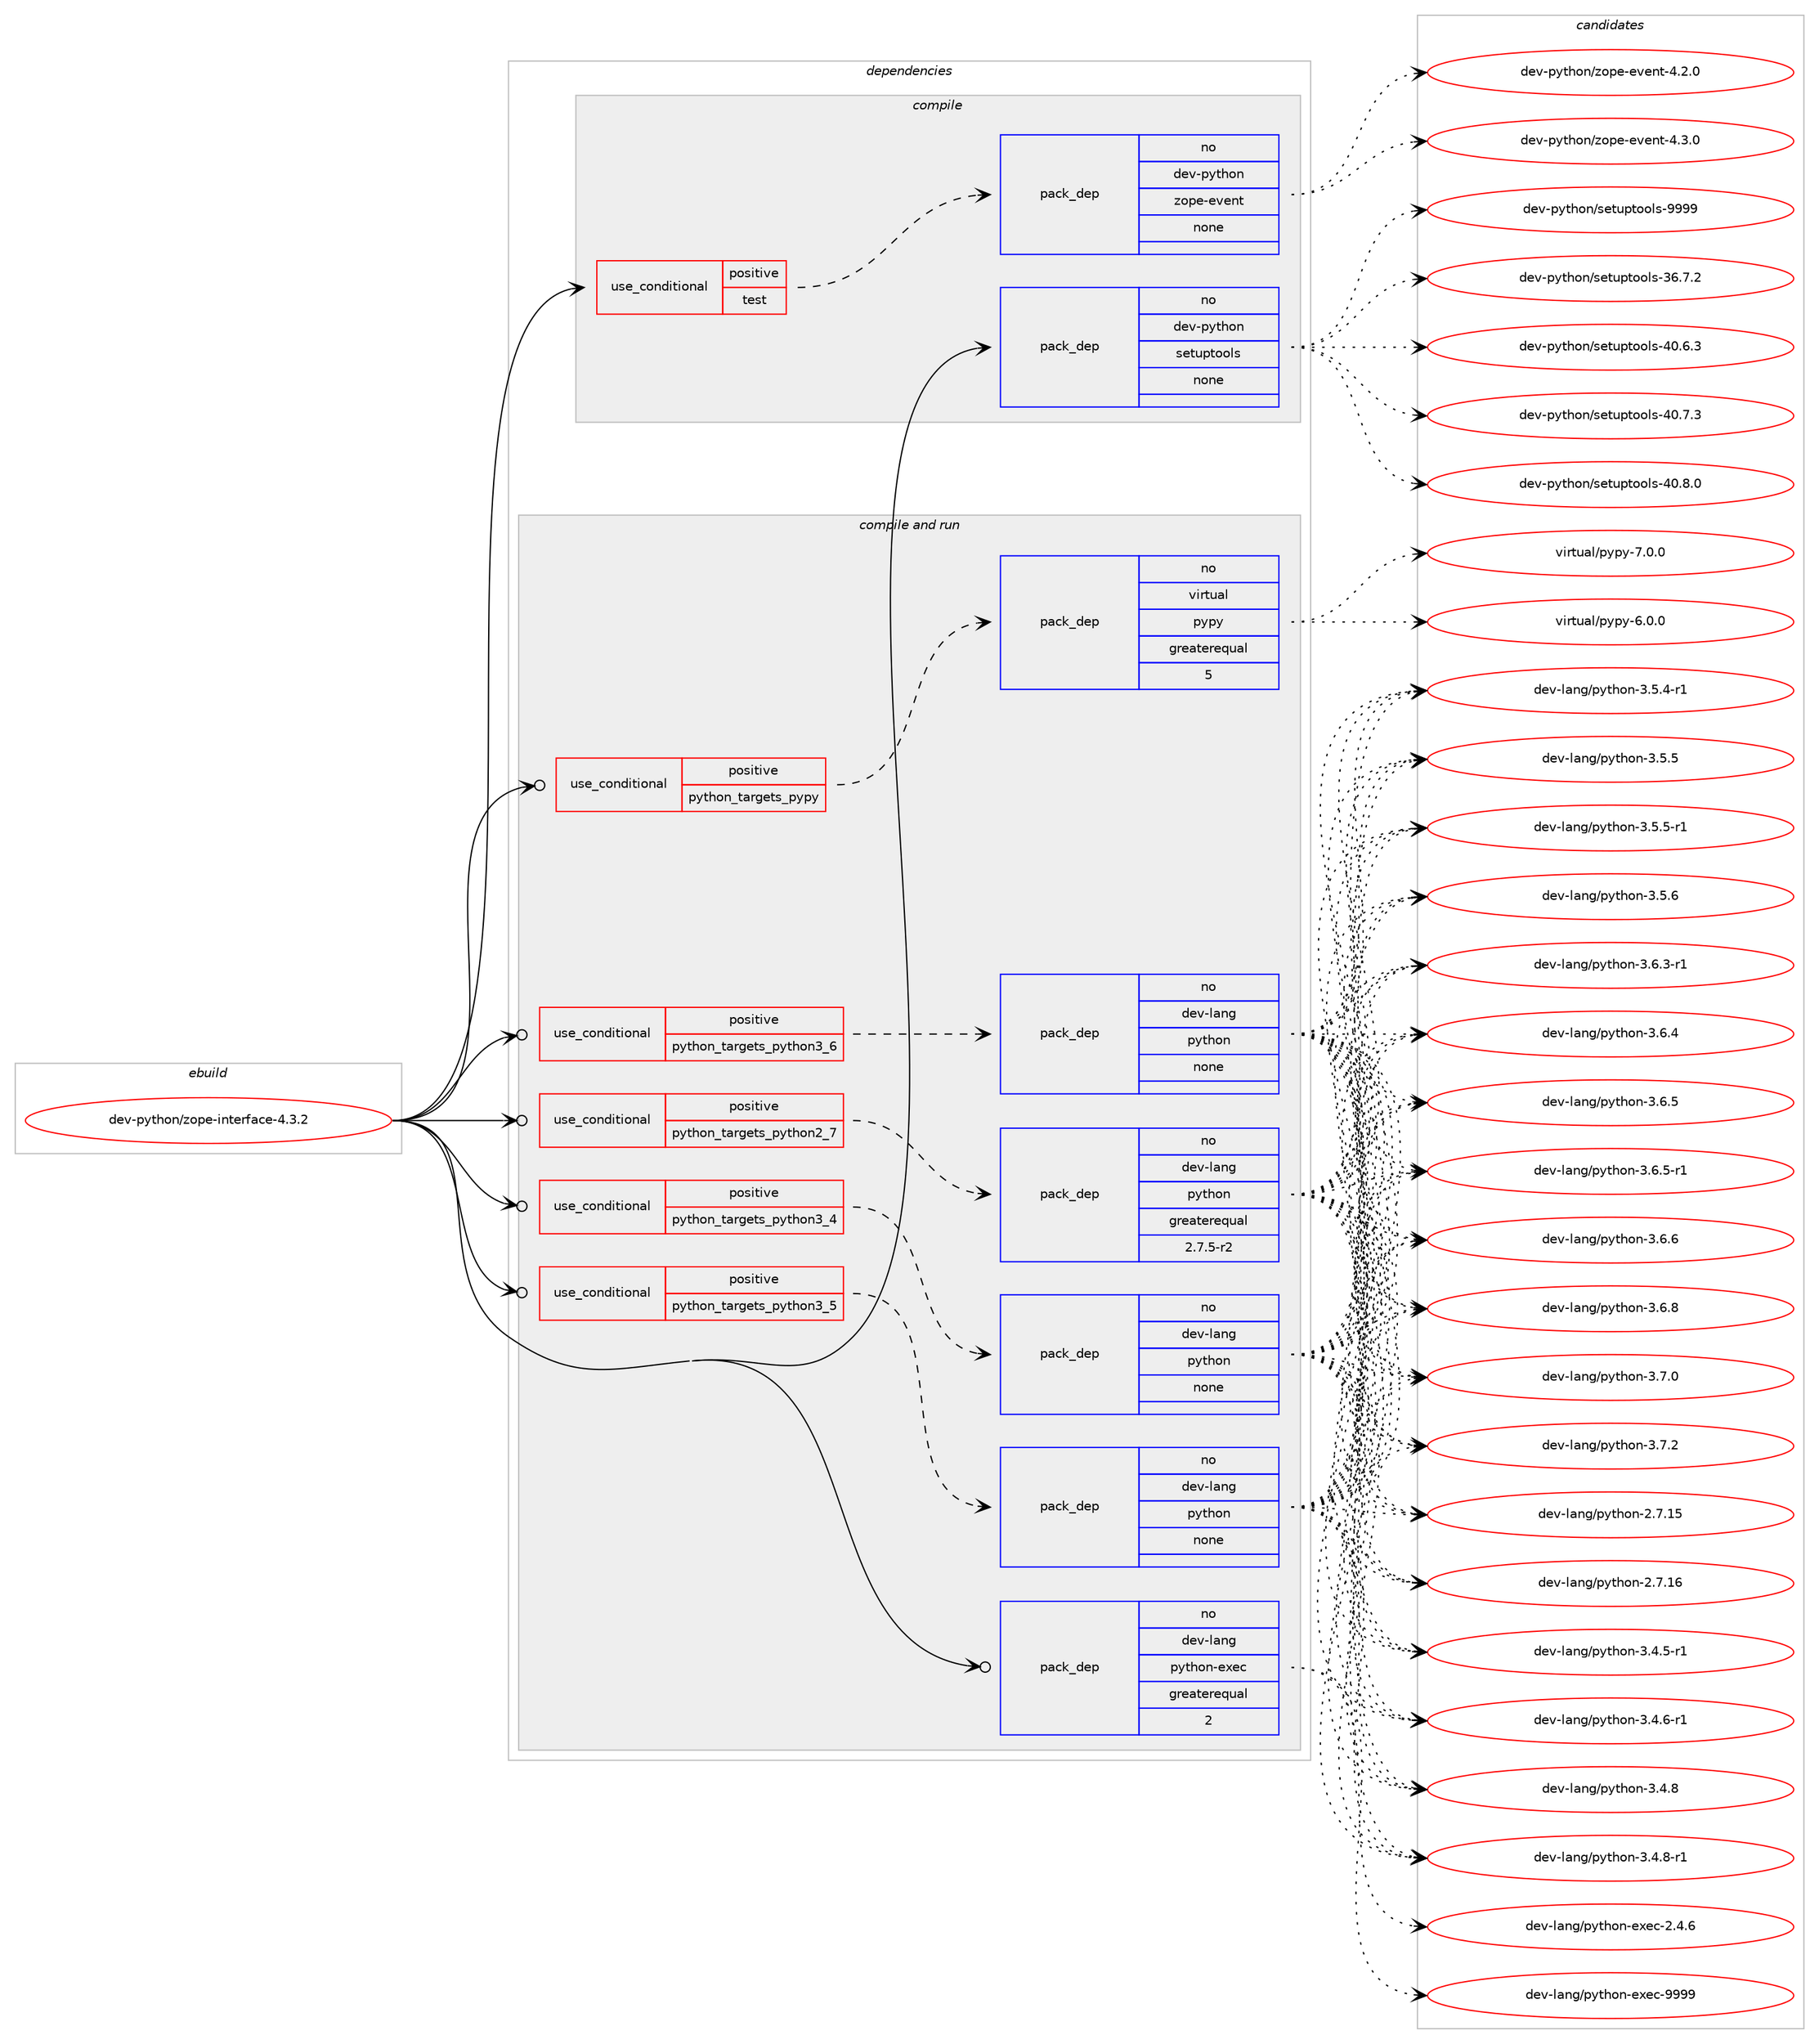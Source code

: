 digraph prolog {

# *************
# Graph options
# *************

newrank=true;
concentrate=true;
compound=true;
graph [rankdir=LR,fontname=Helvetica,fontsize=10,ranksep=1.5];#, ranksep=2.5, nodesep=0.2];
edge  [arrowhead=vee];
node  [fontname=Helvetica,fontsize=10];

# **********
# The ebuild
# **********

subgraph cluster_leftcol {
color=gray;
rank=same;
label=<<i>ebuild</i>>;
id [label="dev-python/zope-interface-4.3.2", color=red, width=4, href="../dev-python/zope-interface-4.3.2.svg"];
}

# ****************
# The dependencies
# ****************

subgraph cluster_midcol {
color=gray;
label=<<i>dependencies</i>>;
subgraph cluster_compile {
fillcolor="#eeeeee";
style=filled;
label=<<i>compile</i>>;
subgraph cond387324 {
dependency1449393 [label=<<TABLE BORDER="0" CELLBORDER="1" CELLSPACING="0" CELLPADDING="4"><TR><TD ROWSPAN="3" CELLPADDING="10">use_conditional</TD></TR><TR><TD>positive</TD></TR><TR><TD>test</TD></TR></TABLE>>, shape=none, color=red];
subgraph pack1038696 {
dependency1449394 [label=<<TABLE BORDER="0" CELLBORDER="1" CELLSPACING="0" CELLPADDING="4" WIDTH="220"><TR><TD ROWSPAN="6" CELLPADDING="30">pack_dep</TD></TR><TR><TD WIDTH="110">no</TD></TR><TR><TD>dev-python</TD></TR><TR><TD>zope-event</TD></TR><TR><TD>none</TD></TR><TR><TD></TD></TR></TABLE>>, shape=none, color=blue];
}
dependency1449393:e -> dependency1449394:w [weight=20,style="dashed",arrowhead="vee"];
}
id:e -> dependency1449393:w [weight=20,style="solid",arrowhead="vee"];
subgraph pack1038697 {
dependency1449395 [label=<<TABLE BORDER="0" CELLBORDER="1" CELLSPACING="0" CELLPADDING="4" WIDTH="220"><TR><TD ROWSPAN="6" CELLPADDING="30">pack_dep</TD></TR><TR><TD WIDTH="110">no</TD></TR><TR><TD>dev-python</TD></TR><TR><TD>setuptools</TD></TR><TR><TD>none</TD></TR><TR><TD></TD></TR></TABLE>>, shape=none, color=blue];
}
id:e -> dependency1449395:w [weight=20,style="solid",arrowhead="vee"];
}
subgraph cluster_compileandrun {
fillcolor="#eeeeee";
style=filled;
label=<<i>compile and run</i>>;
subgraph cond387325 {
dependency1449396 [label=<<TABLE BORDER="0" CELLBORDER="1" CELLSPACING="0" CELLPADDING="4"><TR><TD ROWSPAN="3" CELLPADDING="10">use_conditional</TD></TR><TR><TD>positive</TD></TR><TR><TD>python_targets_pypy</TD></TR></TABLE>>, shape=none, color=red];
subgraph pack1038698 {
dependency1449397 [label=<<TABLE BORDER="0" CELLBORDER="1" CELLSPACING="0" CELLPADDING="4" WIDTH="220"><TR><TD ROWSPAN="6" CELLPADDING="30">pack_dep</TD></TR><TR><TD WIDTH="110">no</TD></TR><TR><TD>virtual</TD></TR><TR><TD>pypy</TD></TR><TR><TD>greaterequal</TD></TR><TR><TD>5</TD></TR></TABLE>>, shape=none, color=blue];
}
dependency1449396:e -> dependency1449397:w [weight=20,style="dashed",arrowhead="vee"];
}
id:e -> dependency1449396:w [weight=20,style="solid",arrowhead="odotvee"];
subgraph cond387326 {
dependency1449398 [label=<<TABLE BORDER="0" CELLBORDER="1" CELLSPACING="0" CELLPADDING="4"><TR><TD ROWSPAN="3" CELLPADDING="10">use_conditional</TD></TR><TR><TD>positive</TD></TR><TR><TD>python_targets_python2_7</TD></TR></TABLE>>, shape=none, color=red];
subgraph pack1038699 {
dependency1449399 [label=<<TABLE BORDER="0" CELLBORDER="1" CELLSPACING="0" CELLPADDING="4" WIDTH="220"><TR><TD ROWSPAN="6" CELLPADDING="30">pack_dep</TD></TR><TR><TD WIDTH="110">no</TD></TR><TR><TD>dev-lang</TD></TR><TR><TD>python</TD></TR><TR><TD>greaterequal</TD></TR><TR><TD>2.7.5-r2</TD></TR></TABLE>>, shape=none, color=blue];
}
dependency1449398:e -> dependency1449399:w [weight=20,style="dashed",arrowhead="vee"];
}
id:e -> dependency1449398:w [weight=20,style="solid",arrowhead="odotvee"];
subgraph cond387327 {
dependency1449400 [label=<<TABLE BORDER="0" CELLBORDER="1" CELLSPACING="0" CELLPADDING="4"><TR><TD ROWSPAN="3" CELLPADDING="10">use_conditional</TD></TR><TR><TD>positive</TD></TR><TR><TD>python_targets_python3_4</TD></TR></TABLE>>, shape=none, color=red];
subgraph pack1038700 {
dependency1449401 [label=<<TABLE BORDER="0" CELLBORDER="1" CELLSPACING="0" CELLPADDING="4" WIDTH="220"><TR><TD ROWSPAN="6" CELLPADDING="30">pack_dep</TD></TR><TR><TD WIDTH="110">no</TD></TR><TR><TD>dev-lang</TD></TR><TR><TD>python</TD></TR><TR><TD>none</TD></TR><TR><TD></TD></TR></TABLE>>, shape=none, color=blue];
}
dependency1449400:e -> dependency1449401:w [weight=20,style="dashed",arrowhead="vee"];
}
id:e -> dependency1449400:w [weight=20,style="solid",arrowhead="odotvee"];
subgraph cond387328 {
dependency1449402 [label=<<TABLE BORDER="0" CELLBORDER="1" CELLSPACING="0" CELLPADDING="4"><TR><TD ROWSPAN="3" CELLPADDING="10">use_conditional</TD></TR><TR><TD>positive</TD></TR><TR><TD>python_targets_python3_5</TD></TR></TABLE>>, shape=none, color=red];
subgraph pack1038701 {
dependency1449403 [label=<<TABLE BORDER="0" CELLBORDER="1" CELLSPACING="0" CELLPADDING="4" WIDTH="220"><TR><TD ROWSPAN="6" CELLPADDING="30">pack_dep</TD></TR><TR><TD WIDTH="110">no</TD></TR><TR><TD>dev-lang</TD></TR><TR><TD>python</TD></TR><TR><TD>none</TD></TR><TR><TD></TD></TR></TABLE>>, shape=none, color=blue];
}
dependency1449402:e -> dependency1449403:w [weight=20,style="dashed",arrowhead="vee"];
}
id:e -> dependency1449402:w [weight=20,style="solid",arrowhead="odotvee"];
subgraph cond387329 {
dependency1449404 [label=<<TABLE BORDER="0" CELLBORDER="1" CELLSPACING="0" CELLPADDING="4"><TR><TD ROWSPAN="3" CELLPADDING="10">use_conditional</TD></TR><TR><TD>positive</TD></TR><TR><TD>python_targets_python3_6</TD></TR></TABLE>>, shape=none, color=red];
subgraph pack1038702 {
dependency1449405 [label=<<TABLE BORDER="0" CELLBORDER="1" CELLSPACING="0" CELLPADDING="4" WIDTH="220"><TR><TD ROWSPAN="6" CELLPADDING="30">pack_dep</TD></TR><TR><TD WIDTH="110">no</TD></TR><TR><TD>dev-lang</TD></TR><TR><TD>python</TD></TR><TR><TD>none</TD></TR><TR><TD></TD></TR></TABLE>>, shape=none, color=blue];
}
dependency1449404:e -> dependency1449405:w [weight=20,style="dashed",arrowhead="vee"];
}
id:e -> dependency1449404:w [weight=20,style="solid",arrowhead="odotvee"];
subgraph pack1038703 {
dependency1449406 [label=<<TABLE BORDER="0" CELLBORDER="1" CELLSPACING="0" CELLPADDING="4" WIDTH="220"><TR><TD ROWSPAN="6" CELLPADDING="30">pack_dep</TD></TR><TR><TD WIDTH="110">no</TD></TR><TR><TD>dev-lang</TD></TR><TR><TD>python-exec</TD></TR><TR><TD>greaterequal</TD></TR><TR><TD>2</TD></TR></TABLE>>, shape=none, color=blue];
}
id:e -> dependency1449406:w [weight=20,style="solid",arrowhead="odotvee"];
}
subgraph cluster_run {
fillcolor="#eeeeee";
style=filled;
label=<<i>run</i>>;
}
}

# **************
# The candidates
# **************

subgraph cluster_choices {
rank=same;
color=gray;
label=<<i>candidates</i>>;

subgraph choice1038696 {
color=black;
nodesep=1;
choice100101118451121211161041111104712211111210145101118101110116455246504648 [label="dev-python/zope-event-4.2.0", color=red, width=4,href="../dev-python/zope-event-4.2.0.svg"];
choice100101118451121211161041111104712211111210145101118101110116455246514648 [label="dev-python/zope-event-4.3.0", color=red, width=4,href="../dev-python/zope-event-4.3.0.svg"];
dependency1449394:e -> choice100101118451121211161041111104712211111210145101118101110116455246504648:w [style=dotted,weight="100"];
dependency1449394:e -> choice100101118451121211161041111104712211111210145101118101110116455246514648:w [style=dotted,weight="100"];
}
subgraph choice1038697 {
color=black;
nodesep=1;
choice100101118451121211161041111104711510111611711211611111110811545515446554650 [label="dev-python/setuptools-36.7.2", color=red, width=4,href="../dev-python/setuptools-36.7.2.svg"];
choice100101118451121211161041111104711510111611711211611111110811545524846544651 [label="dev-python/setuptools-40.6.3", color=red, width=4,href="../dev-python/setuptools-40.6.3.svg"];
choice100101118451121211161041111104711510111611711211611111110811545524846554651 [label="dev-python/setuptools-40.7.3", color=red, width=4,href="../dev-python/setuptools-40.7.3.svg"];
choice100101118451121211161041111104711510111611711211611111110811545524846564648 [label="dev-python/setuptools-40.8.0", color=red, width=4,href="../dev-python/setuptools-40.8.0.svg"];
choice10010111845112121116104111110471151011161171121161111111081154557575757 [label="dev-python/setuptools-9999", color=red, width=4,href="../dev-python/setuptools-9999.svg"];
dependency1449395:e -> choice100101118451121211161041111104711510111611711211611111110811545515446554650:w [style=dotted,weight="100"];
dependency1449395:e -> choice100101118451121211161041111104711510111611711211611111110811545524846544651:w [style=dotted,weight="100"];
dependency1449395:e -> choice100101118451121211161041111104711510111611711211611111110811545524846554651:w [style=dotted,weight="100"];
dependency1449395:e -> choice100101118451121211161041111104711510111611711211611111110811545524846564648:w [style=dotted,weight="100"];
dependency1449395:e -> choice10010111845112121116104111110471151011161171121161111111081154557575757:w [style=dotted,weight="100"];
}
subgraph choice1038698 {
color=black;
nodesep=1;
choice1181051141161179710847112121112121455446484648 [label="virtual/pypy-6.0.0", color=red, width=4,href="../virtual/pypy-6.0.0.svg"];
choice1181051141161179710847112121112121455546484648 [label="virtual/pypy-7.0.0", color=red, width=4,href="../virtual/pypy-7.0.0.svg"];
dependency1449397:e -> choice1181051141161179710847112121112121455446484648:w [style=dotted,weight="100"];
dependency1449397:e -> choice1181051141161179710847112121112121455546484648:w [style=dotted,weight="100"];
}
subgraph choice1038699 {
color=black;
nodesep=1;
choice10010111845108971101034711212111610411111045504655464953 [label="dev-lang/python-2.7.15", color=red, width=4,href="../dev-lang/python-2.7.15.svg"];
choice10010111845108971101034711212111610411111045504655464954 [label="dev-lang/python-2.7.16", color=red, width=4,href="../dev-lang/python-2.7.16.svg"];
choice1001011184510897110103471121211161041111104551465246534511449 [label="dev-lang/python-3.4.5-r1", color=red, width=4,href="../dev-lang/python-3.4.5-r1.svg"];
choice1001011184510897110103471121211161041111104551465246544511449 [label="dev-lang/python-3.4.6-r1", color=red, width=4,href="../dev-lang/python-3.4.6-r1.svg"];
choice100101118451089711010347112121116104111110455146524656 [label="dev-lang/python-3.4.8", color=red, width=4,href="../dev-lang/python-3.4.8.svg"];
choice1001011184510897110103471121211161041111104551465246564511449 [label="dev-lang/python-3.4.8-r1", color=red, width=4,href="../dev-lang/python-3.4.8-r1.svg"];
choice1001011184510897110103471121211161041111104551465346524511449 [label="dev-lang/python-3.5.4-r1", color=red, width=4,href="../dev-lang/python-3.5.4-r1.svg"];
choice100101118451089711010347112121116104111110455146534653 [label="dev-lang/python-3.5.5", color=red, width=4,href="../dev-lang/python-3.5.5.svg"];
choice1001011184510897110103471121211161041111104551465346534511449 [label="dev-lang/python-3.5.5-r1", color=red, width=4,href="../dev-lang/python-3.5.5-r1.svg"];
choice100101118451089711010347112121116104111110455146534654 [label="dev-lang/python-3.5.6", color=red, width=4,href="../dev-lang/python-3.5.6.svg"];
choice1001011184510897110103471121211161041111104551465446514511449 [label="dev-lang/python-3.6.3-r1", color=red, width=4,href="../dev-lang/python-3.6.3-r1.svg"];
choice100101118451089711010347112121116104111110455146544652 [label="dev-lang/python-3.6.4", color=red, width=4,href="../dev-lang/python-3.6.4.svg"];
choice100101118451089711010347112121116104111110455146544653 [label="dev-lang/python-3.6.5", color=red, width=4,href="../dev-lang/python-3.6.5.svg"];
choice1001011184510897110103471121211161041111104551465446534511449 [label="dev-lang/python-3.6.5-r1", color=red, width=4,href="../dev-lang/python-3.6.5-r1.svg"];
choice100101118451089711010347112121116104111110455146544654 [label="dev-lang/python-3.6.6", color=red, width=4,href="../dev-lang/python-3.6.6.svg"];
choice100101118451089711010347112121116104111110455146544656 [label="dev-lang/python-3.6.8", color=red, width=4,href="../dev-lang/python-3.6.8.svg"];
choice100101118451089711010347112121116104111110455146554648 [label="dev-lang/python-3.7.0", color=red, width=4,href="../dev-lang/python-3.7.0.svg"];
choice100101118451089711010347112121116104111110455146554650 [label="dev-lang/python-3.7.2", color=red, width=4,href="../dev-lang/python-3.7.2.svg"];
dependency1449399:e -> choice10010111845108971101034711212111610411111045504655464953:w [style=dotted,weight="100"];
dependency1449399:e -> choice10010111845108971101034711212111610411111045504655464954:w [style=dotted,weight="100"];
dependency1449399:e -> choice1001011184510897110103471121211161041111104551465246534511449:w [style=dotted,weight="100"];
dependency1449399:e -> choice1001011184510897110103471121211161041111104551465246544511449:w [style=dotted,weight="100"];
dependency1449399:e -> choice100101118451089711010347112121116104111110455146524656:w [style=dotted,weight="100"];
dependency1449399:e -> choice1001011184510897110103471121211161041111104551465246564511449:w [style=dotted,weight="100"];
dependency1449399:e -> choice1001011184510897110103471121211161041111104551465346524511449:w [style=dotted,weight="100"];
dependency1449399:e -> choice100101118451089711010347112121116104111110455146534653:w [style=dotted,weight="100"];
dependency1449399:e -> choice1001011184510897110103471121211161041111104551465346534511449:w [style=dotted,weight="100"];
dependency1449399:e -> choice100101118451089711010347112121116104111110455146534654:w [style=dotted,weight="100"];
dependency1449399:e -> choice1001011184510897110103471121211161041111104551465446514511449:w [style=dotted,weight="100"];
dependency1449399:e -> choice100101118451089711010347112121116104111110455146544652:w [style=dotted,weight="100"];
dependency1449399:e -> choice100101118451089711010347112121116104111110455146544653:w [style=dotted,weight="100"];
dependency1449399:e -> choice1001011184510897110103471121211161041111104551465446534511449:w [style=dotted,weight="100"];
dependency1449399:e -> choice100101118451089711010347112121116104111110455146544654:w [style=dotted,weight="100"];
dependency1449399:e -> choice100101118451089711010347112121116104111110455146544656:w [style=dotted,weight="100"];
dependency1449399:e -> choice100101118451089711010347112121116104111110455146554648:w [style=dotted,weight="100"];
dependency1449399:e -> choice100101118451089711010347112121116104111110455146554650:w [style=dotted,weight="100"];
}
subgraph choice1038700 {
color=black;
nodesep=1;
choice10010111845108971101034711212111610411111045504655464953 [label="dev-lang/python-2.7.15", color=red, width=4,href="../dev-lang/python-2.7.15.svg"];
choice10010111845108971101034711212111610411111045504655464954 [label="dev-lang/python-2.7.16", color=red, width=4,href="../dev-lang/python-2.7.16.svg"];
choice1001011184510897110103471121211161041111104551465246534511449 [label="dev-lang/python-3.4.5-r1", color=red, width=4,href="../dev-lang/python-3.4.5-r1.svg"];
choice1001011184510897110103471121211161041111104551465246544511449 [label="dev-lang/python-3.4.6-r1", color=red, width=4,href="../dev-lang/python-3.4.6-r1.svg"];
choice100101118451089711010347112121116104111110455146524656 [label="dev-lang/python-3.4.8", color=red, width=4,href="../dev-lang/python-3.4.8.svg"];
choice1001011184510897110103471121211161041111104551465246564511449 [label="dev-lang/python-3.4.8-r1", color=red, width=4,href="../dev-lang/python-3.4.8-r1.svg"];
choice1001011184510897110103471121211161041111104551465346524511449 [label="dev-lang/python-3.5.4-r1", color=red, width=4,href="../dev-lang/python-3.5.4-r1.svg"];
choice100101118451089711010347112121116104111110455146534653 [label="dev-lang/python-3.5.5", color=red, width=4,href="../dev-lang/python-3.5.5.svg"];
choice1001011184510897110103471121211161041111104551465346534511449 [label="dev-lang/python-3.5.5-r1", color=red, width=4,href="../dev-lang/python-3.5.5-r1.svg"];
choice100101118451089711010347112121116104111110455146534654 [label="dev-lang/python-3.5.6", color=red, width=4,href="../dev-lang/python-3.5.6.svg"];
choice1001011184510897110103471121211161041111104551465446514511449 [label="dev-lang/python-3.6.3-r1", color=red, width=4,href="../dev-lang/python-3.6.3-r1.svg"];
choice100101118451089711010347112121116104111110455146544652 [label="dev-lang/python-3.6.4", color=red, width=4,href="../dev-lang/python-3.6.4.svg"];
choice100101118451089711010347112121116104111110455146544653 [label="dev-lang/python-3.6.5", color=red, width=4,href="../dev-lang/python-3.6.5.svg"];
choice1001011184510897110103471121211161041111104551465446534511449 [label="dev-lang/python-3.6.5-r1", color=red, width=4,href="../dev-lang/python-3.6.5-r1.svg"];
choice100101118451089711010347112121116104111110455146544654 [label="dev-lang/python-3.6.6", color=red, width=4,href="../dev-lang/python-3.6.6.svg"];
choice100101118451089711010347112121116104111110455146544656 [label="dev-lang/python-3.6.8", color=red, width=4,href="../dev-lang/python-3.6.8.svg"];
choice100101118451089711010347112121116104111110455146554648 [label="dev-lang/python-3.7.0", color=red, width=4,href="../dev-lang/python-3.7.0.svg"];
choice100101118451089711010347112121116104111110455146554650 [label="dev-lang/python-3.7.2", color=red, width=4,href="../dev-lang/python-3.7.2.svg"];
dependency1449401:e -> choice10010111845108971101034711212111610411111045504655464953:w [style=dotted,weight="100"];
dependency1449401:e -> choice10010111845108971101034711212111610411111045504655464954:w [style=dotted,weight="100"];
dependency1449401:e -> choice1001011184510897110103471121211161041111104551465246534511449:w [style=dotted,weight="100"];
dependency1449401:e -> choice1001011184510897110103471121211161041111104551465246544511449:w [style=dotted,weight="100"];
dependency1449401:e -> choice100101118451089711010347112121116104111110455146524656:w [style=dotted,weight="100"];
dependency1449401:e -> choice1001011184510897110103471121211161041111104551465246564511449:w [style=dotted,weight="100"];
dependency1449401:e -> choice1001011184510897110103471121211161041111104551465346524511449:w [style=dotted,weight="100"];
dependency1449401:e -> choice100101118451089711010347112121116104111110455146534653:w [style=dotted,weight="100"];
dependency1449401:e -> choice1001011184510897110103471121211161041111104551465346534511449:w [style=dotted,weight="100"];
dependency1449401:e -> choice100101118451089711010347112121116104111110455146534654:w [style=dotted,weight="100"];
dependency1449401:e -> choice1001011184510897110103471121211161041111104551465446514511449:w [style=dotted,weight="100"];
dependency1449401:e -> choice100101118451089711010347112121116104111110455146544652:w [style=dotted,weight="100"];
dependency1449401:e -> choice100101118451089711010347112121116104111110455146544653:w [style=dotted,weight="100"];
dependency1449401:e -> choice1001011184510897110103471121211161041111104551465446534511449:w [style=dotted,weight="100"];
dependency1449401:e -> choice100101118451089711010347112121116104111110455146544654:w [style=dotted,weight="100"];
dependency1449401:e -> choice100101118451089711010347112121116104111110455146544656:w [style=dotted,weight="100"];
dependency1449401:e -> choice100101118451089711010347112121116104111110455146554648:w [style=dotted,weight="100"];
dependency1449401:e -> choice100101118451089711010347112121116104111110455146554650:w [style=dotted,weight="100"];
}
subgraph choice1038701 {
color=black;
nodesep=1;
choice10010111845108971101034711212111610411111045504655464953 [label="dev-lang/python-2.7.15", color=red, width=4,href="../dev-lang/python-2.7.15.svg"];
choice10010111845108971101034711212111610411111045504655464954 [label="dev-lang/python-2.7.16", color=red, width=4,href="../dev-lang/python-2.7.16.svg"];
choice1001011184510897110103471121211161041111104551465246534511449 [label="dev-lang/python-3.4.5-r1", color=red, width=4,href="../dev-lang/python-3.4.5-r1.svg"];
choice1001011184510897110103471121211161041111104551465246544511449 [label="dev-lang/python-3.4.6-r1", color=red, width=4,href="../dev-lang/python-3.4.6-r1.svg"];
choice100101118451089711010347112121116104111110455146524656 [label="dev-lang/python-3.4.8", color=red, width=4,href="../dev-lang/python-3.4.8.svg"];
choice1001011184510897110103471121211161041111104551465246564511449 [label="dev-lang/python-3.4.8-r1", color=red, width=4,href="../dev-lang/python-3.4.8-r1.svg"];
choice1001011184510897110103471121211161041111104551465346524511449 [label="dev-lang/python-3.5.4-r1", color=red, width=4,href="../dev-lang/python-3.5.4-r1.svg"];
choice100101118451089711010347112121116104111110455146534653 [label="dev-lang/python-3.5.5", color=red, width=4,href="../dev-lang/python-3.5.5.svg"];
choice1001011184510897110103471121211161041111104551465346534511449 [label="dev-lang/python-3.5.5-r1", color=red, width=4,href="../dev-lang/python-3.5.5-r1.svg"];
choice100101118451089711010347112121116104111110455146534654 [label="dev-lang/python-3.5.6", color=red, width=4,href="../dev-lang/python-3.5.6.svg"];
choice1001011184510897110103471121211161041111104551465446514511449 [label="dev-lang/python-3.6.3-r1", color=red, width=4,href="../dev-lang/python-3.6.3-r1.svg"];
choice100101118451089711010347112121116104111110455146544652 [label="dev-lang/python-3.6.4", color=red, width=4,href="../dev-lang/python-3.6.4.svg"];
choice100101118451089711010347112121116104111110455146544653 [label="dev-lang/python-3.6.5", color=red, width=4,href="../dev-lang/python-3.6.5.svg"];
choice1001011184510897110103471121211161041111104551465446534511449 [label="dev-lang/python-3.6.5-r1", color=red, width=4,href="../dev-lang/python-3.6.5-r1.svg"];
choice100101118451089711010347112121116104111110455146544654 [label="dev-lang/python-3.6.6", color=red, width=4,href="../dev-lang/python-3.6.6.svg"];
choice100101118451089711010347112121116104111110455146544656 [label="dev-lang/python-3.6.8", color=red, width=4,href="../dev-lang/python-3.6.8.svg"];
choice100101118451089711010347112121116104111110455146554648 [label="dev-lang/python-3.7.0", color=red, width=4,href="../dev-lang/python-3.7.0.svg"];
choice100101118451089711010347112121116104111110455146554650 [label="dev-lang/python-3.7.2", color=red, width=4,href="../dev-lang/python-3.7.2.svg"];
dependency1449403:e -> choice10010111845108971101034711212111610411111045504655464953:w [style=dotted,weight="100"];
dependency1449403:e -> choice10010111845108971101034711212111610411111045504655464954:w [style=dotted,weight="100"];
dependency1449403:e -> choice1001011184510897110103471121211161041111104551465246534511449:w [style=dotted,weight="100"];
dependency1449403:e -> choice1001011184510897110103471121211161041111104551465246544511449:w [style=dotted,weight="100"];
dependency1449403:e -> choice100101118451089711010347112121116104111110455146524656:w [style=dotted,weight="100"];
dependency1449403:e -> choice1001011184510897110103471121211161041111104551465246564511449:w [style=dotted,weight="100"];
dependency1449403:e -> choice1001011184510897110103471121211161041111104551465346524511449:w [style=dotted,weight="100"];
dependency1449403:e -> choice100101118451089711010347112121116104111110455146534653:w [style=dotted,weight="100"];
dependency1449403:e -> choice1001011184510897110103471121211161041111104551465346534511449:w [style=dotted,weight="100"];
dependency1449403:e -> choice100101118451089711010347112121116104111110455146534654:w [style=dotted,weight="100"];
dependency1449403:e -> choice1001011184510897110103471121211161041111104551465446514511449:w [style=dotted,weight="100"];
dependency1449403:e -> choice100101118451089711010347112121116104111110455146544652:w [style=dotted,weight="100"];
dependency1449403:e -> choice100101118451089711010347112121116104111110455146544653:w [style=dotted,weight="100"];
dependency1449403:e -> choice1001011184510897110103471121211161041111104551465446534511449:w [style=dotted,weight="100"];
dependency1449403:e -> choice100101118451089711010347112121116104111110455146544654:w [style=dotted,weight="100"];
dependency1449403:e -> choice100101118451089711010347112121116104111110455146544656:w [style=dotted,weight="100"];
dependency1449403:e -> choice100101118451089711010347112121116104111110455146554648:w [style=dotted,weight="100"];
dependency1449403:e -> choice100101118451089711010347112121116104111110455146554650:w [style=dotted,weight="100"];
}
subgraph choice1038702 {
color=black;
nodesep=1;
choice10010111845108971101034711212111610411111045504655464953 [label="dev-lang/python-2.7.15", color=red, width=4,href="../dev-lang/python-2.7.15.svg"];
choice10010111845108971101034711212111610411111045504655464954 [label="dev-lang/python-2.7.16", color=red, width=4,href="../dev-lang/python-2.7.16.svg"];
choice1001011184510897110103471121211161041111104551465246534511449 [label="dev-lang/python-3.4.5-r1", color=red, width=4,href="../dev-lang/python-3.4.5-r1.svg"];
choice1001011184510897110103471121211161041111104551465246544511449 [label="dev-lang/python-3.4.6-r1", color=red, width=4,href="../dev-lang/python-3.4.6-r1.svg"];
choice100101118451089711010347112121116104111110455146524656 [label="dev-lang/python-3.4.8", color=red, width=4,href="../dev-lang/python-3.4.8.svg"];
choice1001011184510897110103471121211161041111104551465246564511449 [label="dev-lang/python-3.4.8-r1", color=red, width=4,href="../dev-lang/python-3.4.8-r1.svg"];
choice1001011184510897110103471121211161041111104551465346524511449 [label="dev-lang/python-3.5.4-r1", color=red, width=4,href="../dev-lang/python-3.5.4-r1.svg"];
choice100101118451089711010347112121116104111110455146534653 [label="dev-lang/python-3.5.5", color=red, width=4,href="../dev-lang/python-3.5.5.svg"];
choice1001011184510897110103471121211161041111104551465346534511449 [label="dev-lang/python-3.5.5-r1", color=red, width=4,href="../dev-lang/python-3.5.5-r1.svg"];
choice100101118451089711010347112121116104111110455146534654 [label="dev-lang/python-3.5.6", color=red, width=4,href="../dev-lang/python-3.5.6.svg"];
choice1001011184510897110103471121211161041111104551465446514511449 [label="dev-lang/python-3.6.3-r1", color=red, width=4,href="../dev-lang/python-3.6.3-r1.svg"];
choice100101118451089711010347112121116104111110455146544652 [label="dev-lang/python-3.6.4", color=red, width=4,href="../dev-lang/python-3.6.4.svg"];
choice100101118451089711010347112121116104111110455146544653 [label="dev-lang/python-3.6.5", color=red, width=4,href="../dev-lang/python-3.6.5.svg"];
choice1001011184510897110103471121211161041111104551465446534511449 [label="dev-lang/python-3.6.5-r1", color=red, width=4,href="../dev-lang/python-3.6.5-r1.svg"];
choice100101118451089711010347112121116104111110455146544654 [label="dev-lang/python-3.6.6", color=red, width=4,href="../dev-lang/python-3.6.6.svg"];
choice100101118451089711010347112121116104111110455146544656 [label="dev-lang/python-3.6.8", color=red, width=4,href="../dev-lang/python-3.6.8.svg"];
choice100101118451089711010347112121116104111110455146554648 [label="dev-lang/python-3.7.0", color=red, width=4,href="../dev-lang/python-3.7.0.svg"];
choice100101118451089711010347112121116104111110455146554650 [label="dev-lang/python-3.7.2", color=red, width=4,href="../dev-lang/python-3.7.2.svg"];
dependency1449405:e -> choice10010111845108971101034711212111610411111045504655464953:w [style=dotted,weight="100"];
dependency1449405:e -> choice10010111845108971101034711212111610411111045504655464954:w [style=dotted,weight="100"];
dependency1449405:e -> choice1001011184510897110103471121211161041111104551465246534511449:w [style=dotted,weight="100"];
dependency1449405:e -> choice1001011184510897110103471121211161041111104551465246544511449:w [style=dotted,weight="100"];
dependency1449405:e -> choice100101118451089711010347112121116104111110455146524656:w [style=dotted,weight="100"];
dependency1449405:e -> choice1001011184510897110103471121211161041111104551465246564511449:w [style=dotted,weight="100"];
dependency1449405:e -> choice1001011184510897110103471121211161041111104551465346524511449:w [style=dotted,weight="100"];
dependency1449405:e -> choice100101118451089711010347112121116104111110455146534653:w [style=dotted,weight="100"];
dependency1449405:e -> choice1001011184510897110103471121211161041111104551465346534511449:w [style=dotted,weight="100"];
dependency1449405:e -> choice100101118451089711010347112121116104111110455146534654:w [style=dotted,weight="100"];
dependency1449405:e -> choice1001011184510897110103471121211161041111104551465446514511449:w [style=dotted,weight="100"];
dependency1449405:e -> choice100101118451089711010347112121116104111110455146544652:w [style=dotted,weight="100"];
dependency1449405:e -> choice100101118451089711010347112121116104111110455146544653:w [style=dotted,weight="100"];
dependency1449405:e -> choice1001011184510897110103471121211161041111104551465446534511449:w [style=dotted,weight="100"];
dependency1449405:e -> choice100101118451089711010347112121116104111110455146544654:w [style=dotted,weight="100"];
dependency1449405:e -> choice100101118451089711010347112121116104111110455146544656:w [style=dotted,weight="100"];
dependency1449405:e -> choice100101118451089711010347112121116104111110455146554648:w [style=dotted,weight="100"];
dependency1449405:e -> choice100101118451089711010347112121116104111110455146554650:w [style=dotted,weight="100"];
}
subgraph choice1038703 {
color=black;
nodesep=1;
choice1001011184510897110103471121211161041111104510112010199455046524654 [label="dev-lang/python-exec-2.4.6", color=red, width=4,href="../dev-lang/python-exec-2.4.6.svg"];
choice10010111845108971101034711212111610411111045101120101994557575757 [label="dev-lang/python-exec-9999", color=red, width=4,href="../dev-lang/python-exec-9999.svg"];
dependency1449406:e -> choice1001011184510897110103471121211161041111104510112010199455046524654:w [style=dotted,weight="100"];
dependency1449406:e -> choice10010111845108971101034711212111610411111045101120101994557575757:w [style=dotted,weight="100"];
}
}

}
